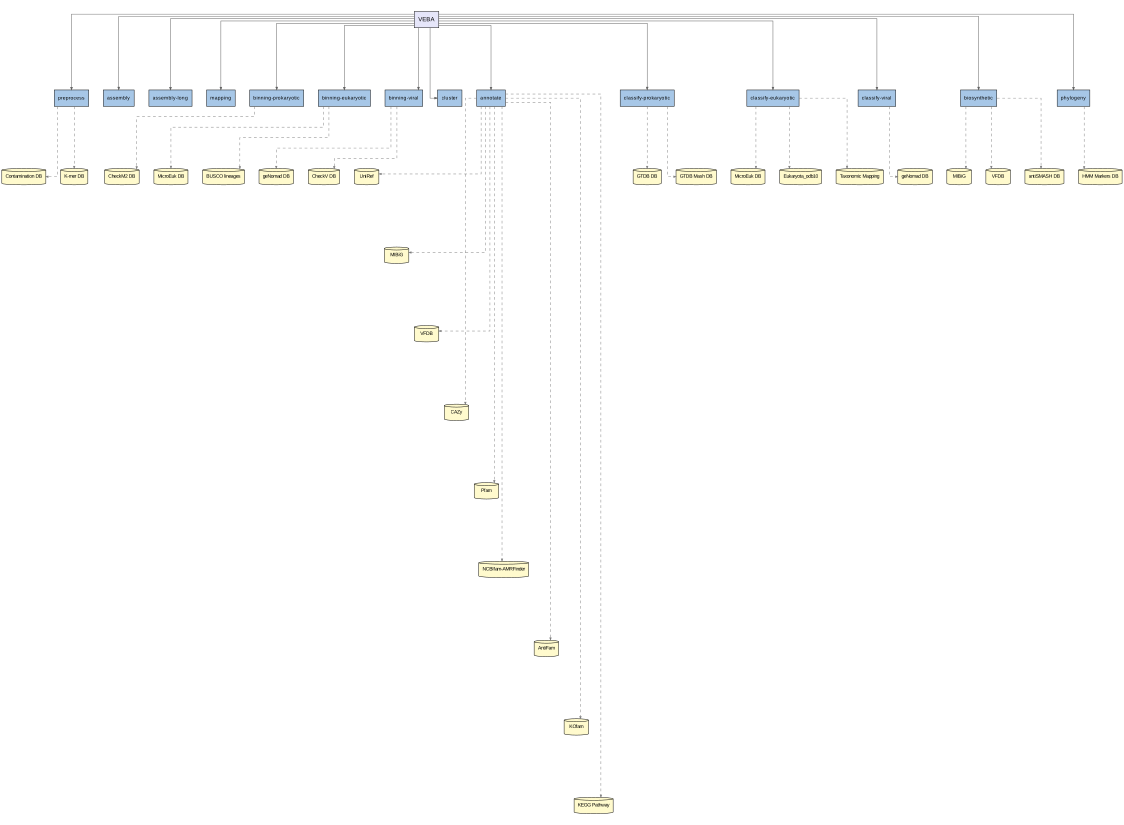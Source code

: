 digraph VEBA_Module_Database_Dependencies {
    // Graph styling
    ratio = "fill";
    size = "7.5,5.5!";  // Force aspect ratio closer to 4:3
    rankdir = TB;
    splines = ortho;    // Orthogonal splines for cleaner layout
    overlap = false;
    nodesep = 0.45;     // Reduced node separation
    ranksep = 0.6;      // Reduced rank separation
    fontname = "Arial";
    fontsize = 12;
    
    // Node styling
    node [fontname="Arial", fontsize=10, style=filled];
    
    // VEBA main node
    node [shape=box, fillcolor="#E6E6FA", style=filled, fontsize=14]
    VEBA [label="VEBA"];
    
    // Module nodes styling - arrange in a more compact way
    node [shape=box, fillcolor="#A7C7E7", style=filled, fontsize=12] // Blue
    
    // Arrange modules in a more balanced layout
    {
        rank = same;
        preprocess [label="preprocess"];
        assembly [label="assembly"];
        assembly_long [label="assembly-long"];
        mapping [label="mapping"];
    }
    
    {
        rank = same;
        binning_prokaryotic [label="binning-prokaryotic"];
        binning_eukaryotic [label="binning-eukaryotic"];
        binning_viral [label="binning-viral"];
        cluster [label="cluster"];
    }
    
    {
        rank = same;
        annotate [label="annotate"];
        classify_prokaryotic [label="classify-prokaryotic"];
        classify_eukaryotic [label="classify-eukaryotic"];
        classify_viral [label="classify-viral"];
    }
    
    {
        rank = same;
        biosynthetic [label="biosynthetic"];
        phylogeny [label="phylogeny"];
    }
    
    // Databases styling
    node [shape=cylinder, fillcolor="#FFFACD", style=filled, fontsize=10] // Yellow
    
    // Database nodes - position near their modules
    preprocess_contamination_db [label="Contamination DB"];
    preprocess_kmer_db [label="K-mer DB"];
    binning_prokaryotic_checkm2_db [label="CheckM2 DB"];
    binning_eukaryotic_microeuk_db [label="MicroEuk DB"];
    binning_eukaryotic_busco_db [label="BUSCO lineages"];
    binning_viral_genomad_db [label="geNomad DB"];
    binning_viral_checkv_db [label="CheckV DB"];
    annotate_uniref [label="UniRef"];
    annotate_mibig [label="MIBiG"];
    annotate_vfdb [label="VFDB"];
    annotate_cazy [label="CAZy"];
    annotate_pfam [label="Pfam"];
    annotate_ncbifam [label="NCBIfam-AMRFinder"];
    annotate_antifam [label="AntiFam"];
    annotate_kofam [label="KOfam"];
    annotate_kegg [label="KEGG Pathway"];
    classify_prokaryotic_gtdb [label="GTDB DB"];
    classify_prokaryotic_gtdb_mash [label="GTDB Mash DB"];
    classify_eukaryotic_microeuk_db [label="MicroEuk DB"];
    classify_eukaryotic_eukaryota_odb10 [label="Eukaryota_odb10"];
    classify_eukaryotic_tax_mapping [label="Taxonomic Mapping"];
    classify_viral_genomad_db [label="geNomad DB"];
    biosynthetic_mibig [label="MIBiG"];
    biosynthetic_vfdb [label="VFDB"];
    biosynthetic_antismash_db [label="antiSMASH DB"];
    phylogeny_hmm_markers [label="HMM Markers DB"];

    // Connect VEBA to modules
    edge [color="#555555", arrowsize=0.6];
    VEBA -> {preprocess assembly assembly_long binning_prokaryotic binning_eukaryotic 
             binning_viral annotate classify_prokaryotic classify_eukaryotic classify_viral 
             mapping cluster biosynthetic phylogeny};
    
    // Connect modules to databases with more relaxed connections
    edge [color="#777777", style=dashed, arrowsize=0.5];
    preprocess -> {preprocess_contamination_db preprocess_kmer_db};
    binning_prokaryotic -> binning_prokaryotic_checkm2_db;
    binning_eukaryotic -> {binning_eukaryotic_microeuk_db binning_eukaryotic_busco_db};
    binning_viral -> {binning_viral_genomad_db binning_viral_checkv_db};
    
    // Group annotate databases with invisible edges to manage layout
    edge [style=invis];
    annotate_uniref -> annotate_mibig -> annotate_vfdb -> annotate_cazy -> 
    annotate_pfam -> annotate_ncbifam -> annotate_antifam -> annotate_kofam -> annotate_kegg;
    
    // Restore visible edges for actual connections
    edge [color="#777777", style=dashed, arrowsize=0.5];
    annotate -> {annotate_uniref annotate_mibig annotate_vfdb annotate_cazy 
                annotate_pfam annotate_ncbifam annotate_antifam annotate_kofam annotate_kegg};
    
    classify_prokaryotic -> {classify_prokaryotic_gtdb classify_prokaryotic_gtdb_mash};
    classify_eukaryotic -> {classify_eukaryotic_microeuk_db classify_eukaryotic_eukaryota_odb10 classify_eukaryotic_tax_mapping};
    classify_viral -> classify_viral_genomad_db;
    biosynthetic -> {biosynthetic_mibig biosynthetic_vfdb biosynthetic_antismash_db};
    phylogeny -> phylogeny_hmm_markers;
}